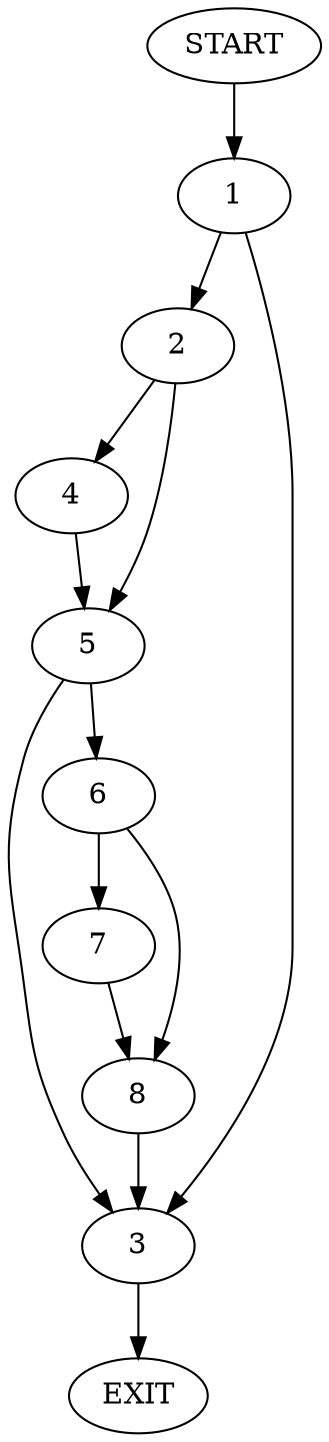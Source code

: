 digraph {
0 [label="START"]
9 [label="EXIT"]
0 -> 1
1 -> 2
1 -> 3
3 -> 9
2 -> 4
2 -> 5
5 -> 6
5 -> 3
4 -> 5
6 -> 7
6 -> 8
7 -> 8
8 -> 3
}
